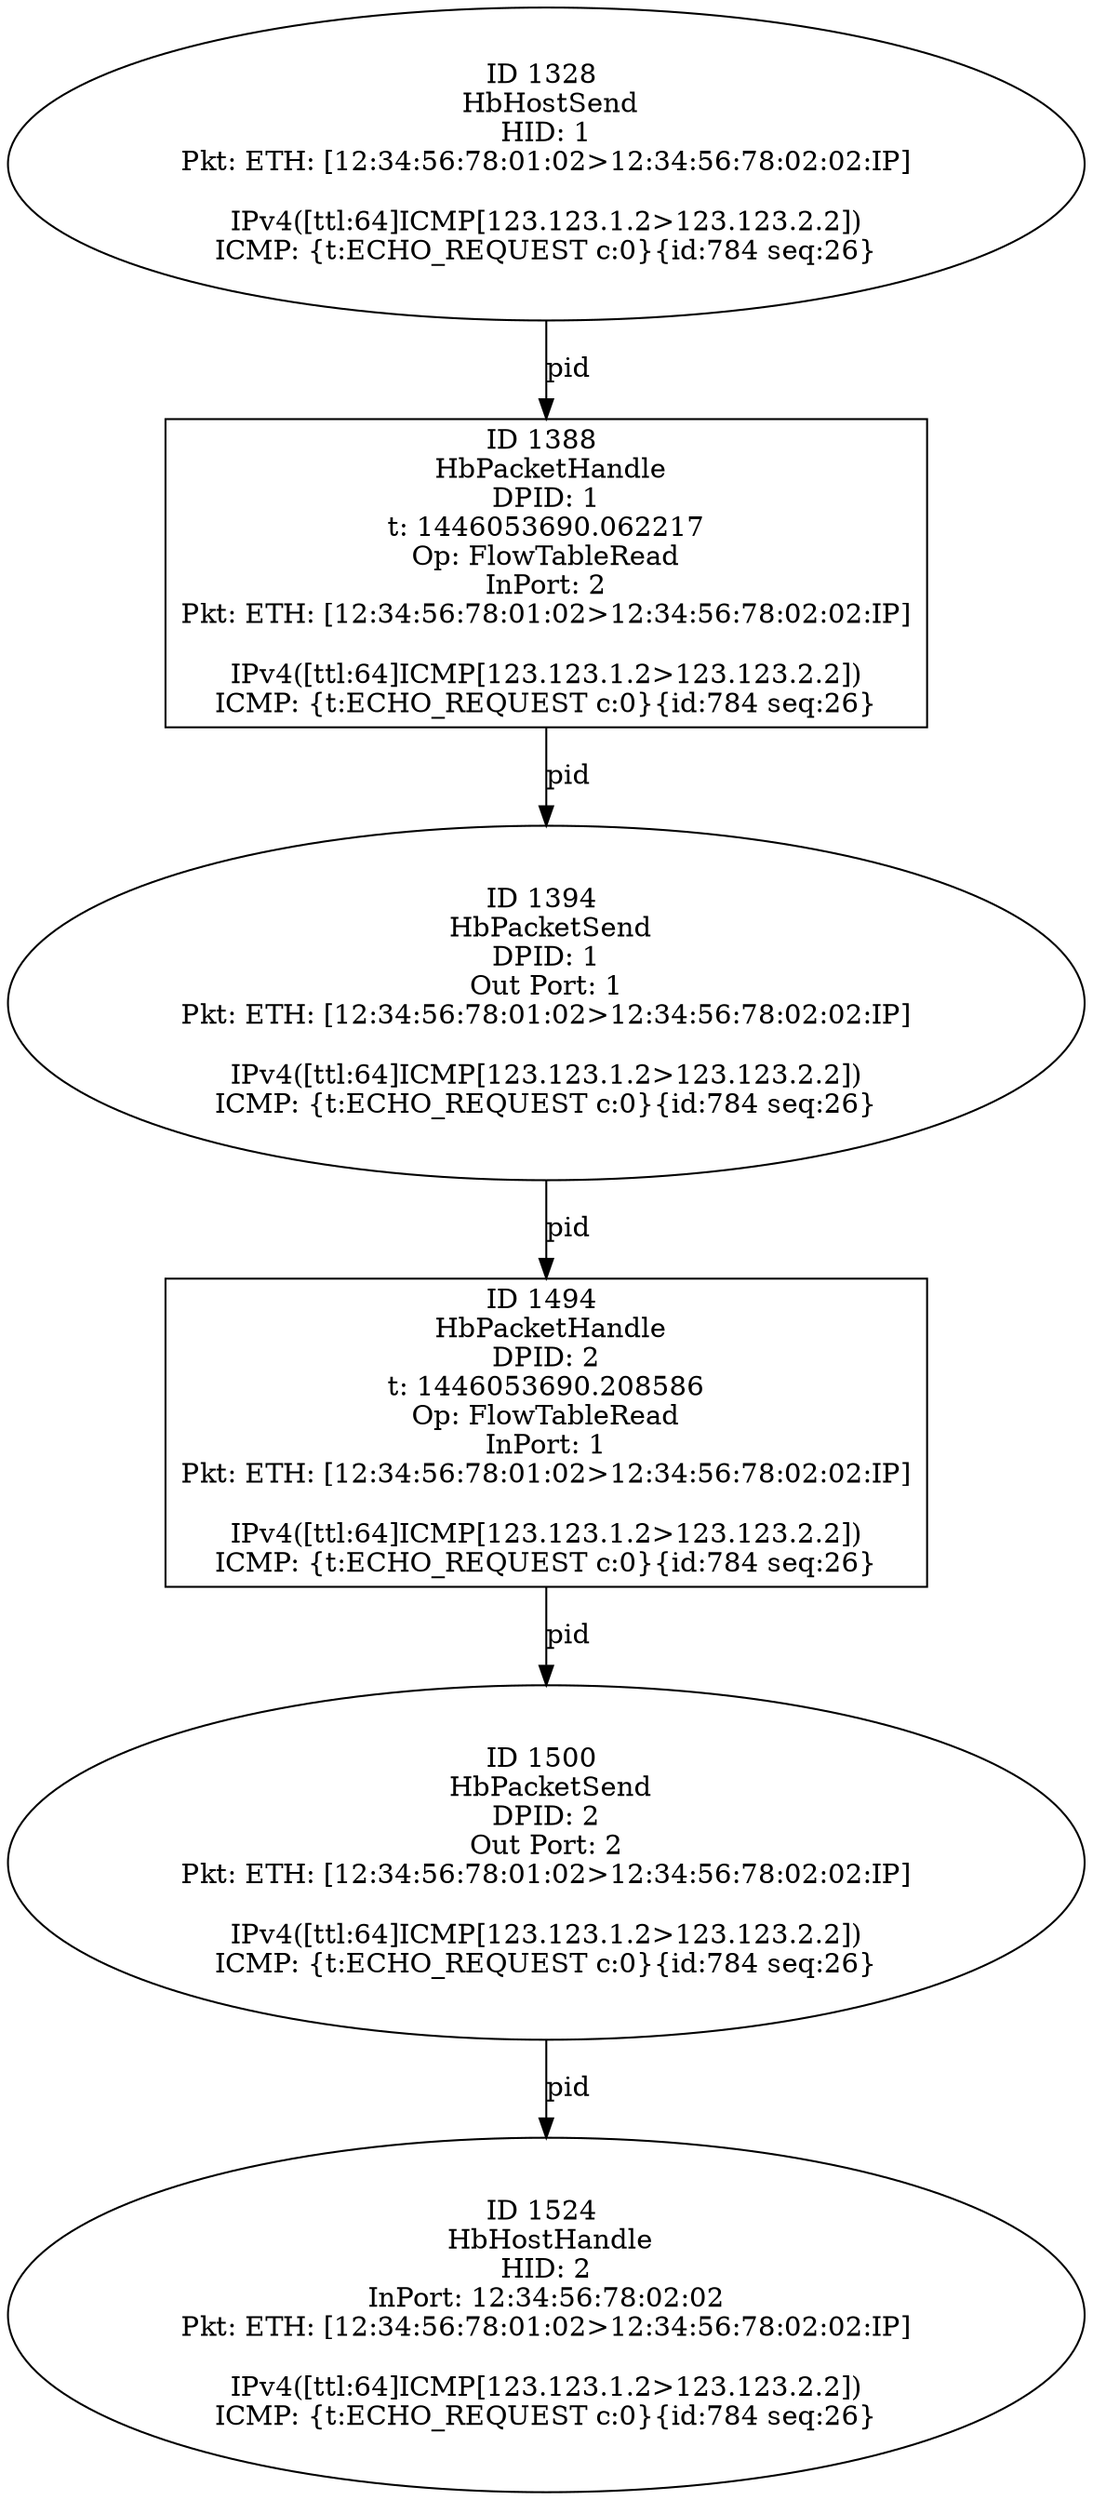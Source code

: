 strict digraph G {
1388 [shape=box, event=<hb_events.HbPacketHandle object at 0x103c7e390>, label="ID 1388 
 HbPacketHandle
DPID: 1
t: 1446053690.062217
Op: FlowTableRead
InPort: 2
Pkt: ETH: [12:34:56:78:01:02>12:34:56:78:02:02:IP]

IPv4([ttl:64]ICMP[123.123.1.2>123.123.2.2])
ICMP: {t:ECHO_REQUEST c:0}{id:784 seq:26}"];
1328 [shape=oval, event=<hb_events.HbHostSend object at 0x103c6d4d0>, label="ID 1328 
 HbHostSend
HID: 1
Pkt: ETH: [12:34:56:78:01:02>12:34:56:78:02:02:IP]

IPv4([ttl:64]ICMP[123.123.1.2>123.123.2.2])
ICMP: {t:ECHO_REQUEST c:0}{id:784 seq:26}"];
1394 [shape=oval, event=<hb_events.HbPacketSend object at 0x103d51c10>, label="ID 1394 
 HbPacketSend
DPID: 1
Out Port: 1
Pkt: ETH: [12:34:56:78:01:02>12:34:56:78:02:02:IP]

IPv4([ttl:64]ICMP[123.123.1.2>123.123.2.2])
ICMP: {t:ECHO_REQUEST c:0}{id:784 seq:26}"];
1524 [shape=oval, event=<hb_events.HbHostHandle object at 0x103d13310>, label="ID 1524 
 HbHostHandle
HID: 2
InPort: 12:34:56:78:02:02
Pkt: ETH: [12:34:56:78:01:02>12:34:56:78:02:02:IP]

IPv4([ttl:64]ICMP[123.123.1.2>123.123.2.2])
ICMP: {t:ECHO_REQUEST c:0}{id:784 seq:26}"];
1494 [shape=box, event=<hb_events.HbPacketHandle object at 0x103cf9fd0>, label="ID 1494 
 HbPacketHandle
DPID: 2
t: 1446053690.208586
Op: FlowTableRead
InPort: 1
Pkt: ETH: [12:34:56:78:01:02>12:34:56:78:02:02:IP]

IPv4([ttl:64]ICMP[123.123.1.2>123.123.2.2])
ICMP: {t:ECHO_REQUEST c:0}{id:784 seq:26}"];
1500 [shape=oval, event=<hb_events.HbPacketSend object at 0x103d7f390>, label="ID 1500 
 HbPacketSend
DPID: 2
Out Port: 2
Pkt: ETH: [12:34:56:78:01:02>12:34:56:78:02:02:IP]

IPv4([ttl:64]ICMP[123.123.1.2>123.123.2.2])
ICMP: {t:ECHO_REQUEST c:0}{id:784 seq:26}"];
1388 -> 1394  [rel=pid, label=pid];
1328 -> 1388  [rel=pid, label=pid];
1394 -> 1494  [rel=pid, label=pid];
1494 -> 1500  [rel=pid, label=pid];
1500 -> 1524  [rel=pid, label=pid];
}
